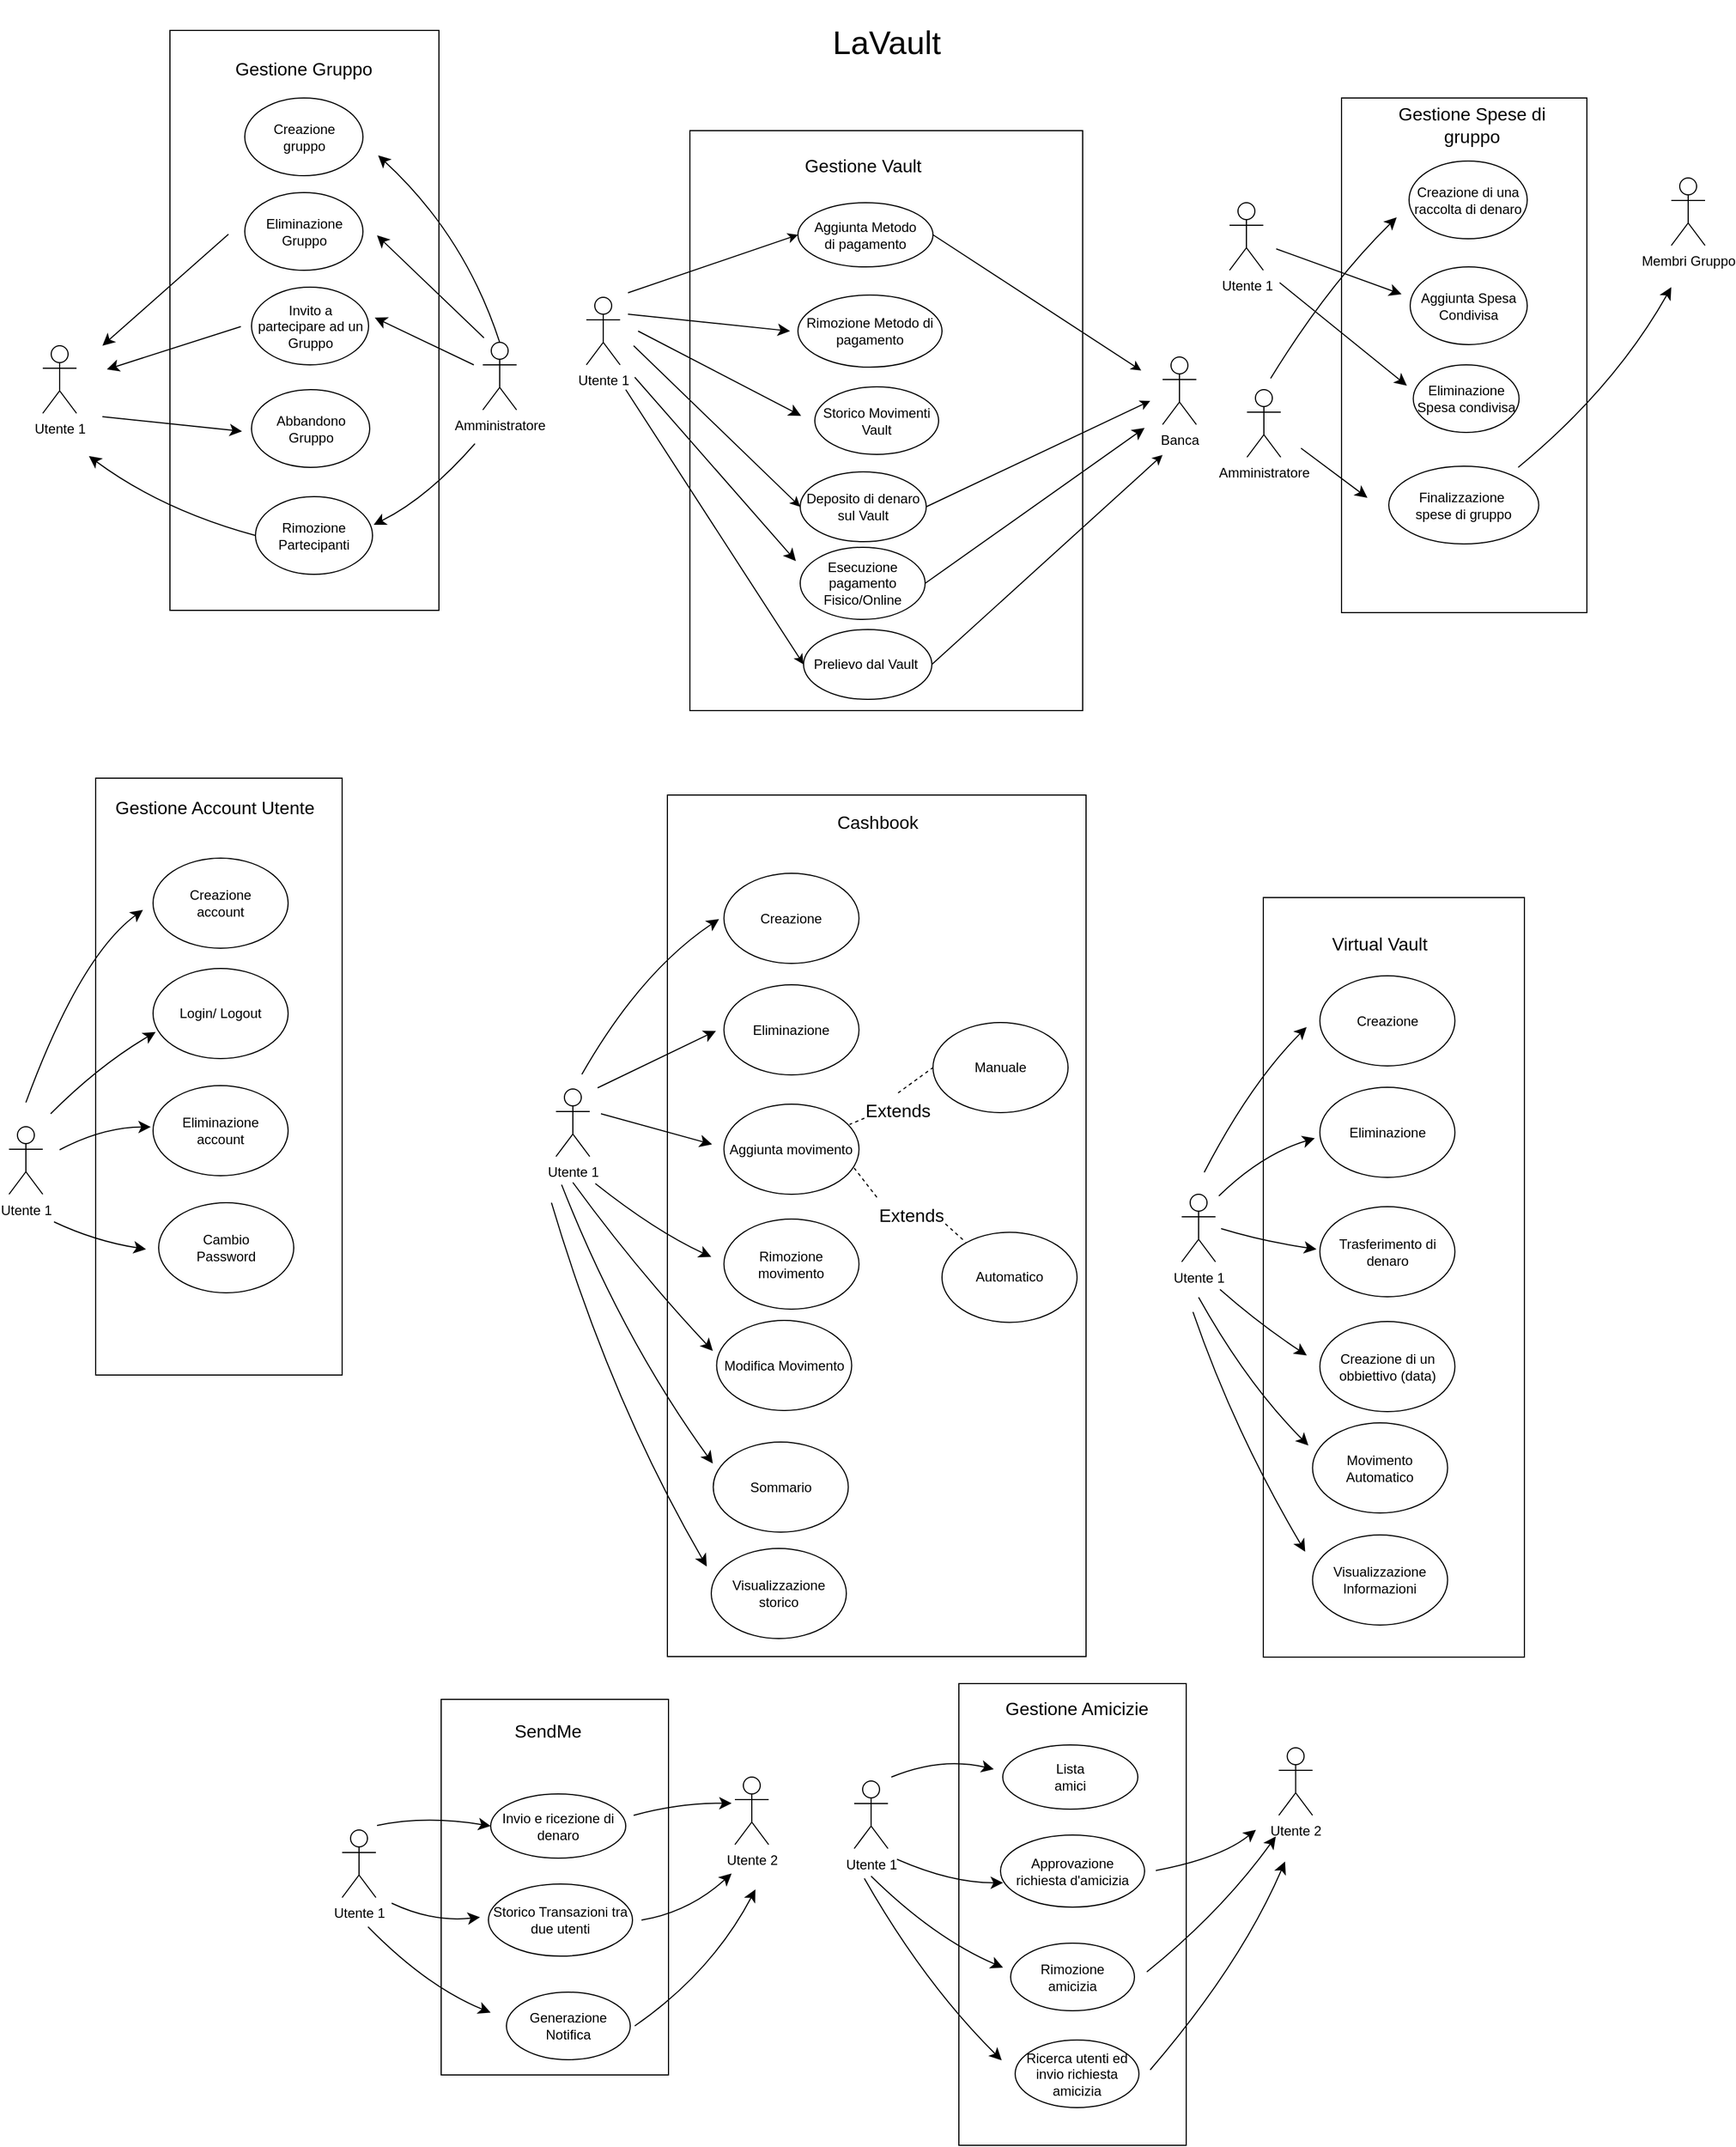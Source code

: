 <mxfile version="26.0.5">
  <diagram name="Pagina-1" id="XzBS-50lBvt5I1FSgO9j">
    <mxGraphModel dx="3234" dy="3071" grid="0" gridSize="10" guides="1" tooltips="1" connect="1" arrows="1" fold="1" page="0" pageScale="1" pageWidth="827" pageHeight="1169" math="0" shadow="0">
      <root>
        <mxCell id="0" />
        <mxCell id="1" parent="0" />
        <mxCell id="zaIpkr8zUmfwl_h3QVsK-23" value="" style="rounded=0;whiteSpace=wrap;html=1;movable=0;resizable=0;rotatable=0;deletable=0;editable=0;locked=1;connectable=0;" parent="1" vertex="1">
          <mxGeometry x="-970" y="-394" width="239" height="515" as="geometry" />
        </mxCell>
        <mxCell id="zaIpkr8zUmfwl_h3QVsK-24" value="" style="rounded=0;whiteSpace=wrap;html=1;movable=0;resizable=0;rotatable=0;deletable=0;editable=0;locked=1;connectable=0;" parent="1" vertex="1">
          <mxGeometry x="-508" y="-305" width="349" height="515" as="geometry" />
        </mxCell>
        <mxCell id="zaIpkr8zUmfwl_h3QVsK-21" value="" style="rounded=0;whiteSpace=wrap;html=1;movable=1;resizable=1;rotatable=1;deletable=1;editable=1;locked=0;connectable=1;" parent="1" vertex="1">
          <mxGeometry x="-1036" y="270" width="219" height="530" as="geometry" />
        </mxCell>
        <mxCell id="6KyymLXXsNYl3Hghha6l-18" value="Creazione&lt;div&gt;account&lt;/div&gt;" style="ellipse;whiteSpace=wrap;html=1;" parent="1" vertex="1">
          <mxGeometry x="-985" y="341" width="120" height="80" as="geometry" />
        </mxCell>
        <mxCell id="zaIpkr8zUmfwl_h3QVsK-45" style="rounded=0;orthogonalLoop=1;jettySize=auto;html=1;entryX=0;entryY=0.5;entryDx=0;entryDy=0;" parent="1" target="6KyymLXXsNYl3Hghha6l-4" edge="1">
          <mxGeometry relative="1" as="geometry">
            <mxPoint x="-563" y="-161" as="sourcePoint" />
          </mxGeometry>
        </mxCell>
        <mxCell id="zaIpkr8zUmfwl_h3QVsK-47" style="rounded=0;orthogonalLoop=1;jettySize=auto;html=1;entryX=0;entryY=0.5;entryDx=0;entryDy=0;" parent="1" target="tS8IGlDE436-7qcTdryh-39" edge="1">
          <mxGeometry relative="1" as="geometry">
            <mxPoint x="-558" y="-114" as="sourcePoint" />
          </mxGeometry>
        </mxCell>
        <mxCell id="zaIpkr8zUmfwl_h3QVsK-48" style="rounded=0;orthogonalLoop=1;jettySize=auto;html=1;entryX=0;entryY=0.5;entryDx=0;entryDy=0;" parent="1" target="zaIpkr8zUmfwl_h3QVsK-13" edge="1">
          <mxGeometry relative="1" as="geometry">
            <mxPoint x="-565" y="-75" as="sourcePoint" />
          </mxGeometry>
        </mxCell>
        <mxCell id="XpmrYAvNGTaTp0vdqRnh-1" style="edgeStyle=none;curved=1;rounded=0;orthogonalLoop=1;jettySize=auto;html=1;fontSize=12;startSize=8;endSize=8;" parent="1" edge="1">
          <mxGeometry relative="1" as="geometry">
            <mxPoint x="-419" y="-127" as="targetPoint" />
            <mxPoint x="-563" y="-142" as="sourcePoint" />
          </mxGeometry>
        </mxCell>
        <mxCell id="XpmrYAvNGTaTp0vdqRnh-3" style="edgeStyle=none;curved=1;rounded=0;orthogonalLoop=1;jettySize=auto;html=1;fontSize=12;startSize=8;endSize=8;" parent="1" edge="1">
          <mxGeometry relative="1" as="geometry">
            <mxPoint x="-409.172" y="-51.759" as="targetPoint" />
            <mxPoint x="-554" y="-127" as="sourcePoint" />
          </mxGeometry>
        </mxCell>
        <mxCell id="XpmrYAvNGTaTp0vdqRnh-4" style="edgeStyle=none;curved=1;rounded=0;orthogonalLoop=1;jettySize=auto;html=1;fontSize=12;startSize=8;endSize=8;" parent="1" edge="1">
          <mxGeometry relative="1" as="geometry">
            <mxPoint x="-413.828" y="77.207" as="targetPoint" />
            <mxPoint x="-557" y="-86" as="sourcePoint" />
          </mxGeometry>
        </mxCell>
        <mxCell id="6KyymLXXsNYl3Hghha6l-11" value="Utente 1" style="shape=umlActor;verticalLabelPosition=bottom;verticalAlign=top;html=1;outlineConnect=0;" parent="1" vertex="1">
          <mxGeometry x="-600" y="-157" width="30" height="60" as="geometry" />
        </mxCell>
        <mxCell id="6KyymLXXsNYl3Hghha6l-31" value="Eliminazione&lt;div&gt;account&lt;/div&gt;" style="ellipse;whiteSpace=wrap;html=1;" parent="1" vertex="1">
          <mxGeometry x="-985" y="543" width="120" height="80" as="geometry" />
        </mxCell>
        <mxCell id="6KyymLXXsNYl3Hghha6l-32" value="Cambio&lt;div&gt;Password&lt;/div&gt;" style="ellipse;whiteSpace=wrap;html=1;" parent="1" vertex="1">
          <mxGeometry x="-980" y="647" width="120" height="80" as="geometry" />
        </mxCell>
        <mxCell id="6KyymLXXsNYl3Hghha6l-59" value="Gestione Vault" style="text;html=1;align=center;verticalAlign=middle;whiteSpace=wrap;rounded=0;fontSize=16;" parent="1" vertex="1">
          <mxGeometry x="-431" y="-289" width="154" height="30" as="geometry" />
        </mxCell>
        <mxCell id="zaIpkr8zUmfwl_h3QVsK-46" style="rounded=0;orthogonalLoop=1;jettySize=auto;html=1;exitX=1;exitY=0.5;exitDx=0;exitDy=0;" parent="1" source="6KyymLXXsNYl3Hghha6l-4" edge="1">
          <mxGeometry relative="1" as="geometry">
            <mxPoint x="-107" y="-92" as="targetPoint" />
          </mxGeometry>
        </mxCell>
        <mxCell id="6KyymLXXsNYl3Hghha6l-4" value="Aggiunta Metodo&lt;div&gt;di pagamento&lt;/div&gt;" style="ellipse;whiteSpace=wrap;html=1;" parent="1" vertex="1">
          <mxGeometry x="-412" y="-241" width="120" height="57" as="geometry" />
        </mxCell>
        <mxCell id="hLajElMQLOy5cyFr1ajE-12" style="edgeStyle=none;curved=1;rounded=0;orthogonalLoop=1;jettySize=auto;html=1;fontSize=12;startSize=8;endSize=8;" edge="1" parent="1">
          <mxGeometry relative="1" as="geometry">
            <mxPoint x="-906" y="-38" as="targetPoint" />
            <mxPoint x="-1030" y="-51" as="sourcePoint" />
          </mxGeometry>
        </mxCell>
        <mxCell id="6KyymLXXsNYl3Hghha6l-65" value="Utente 1" style="shape=umlActor;verticalLabelPosition=bottom;verticalAlign=top;html=1;outlineConnect=0;" parent="1" vertex="1">
          <mxGeometry x="-1083" y="-114" width="30" height="60" as="geometry" />
        </mxCell>
        <mxCell id="6KyymLXXsNYl3Hghha6l-74" value="Gestione Gruppo" style="text;html=1;align=center;verticalAlign=middle;whiteSpace=wrap;rounded=0;fontSize=16;" parent="1" vertex="1">
          <mxGeometry x="-944" y="-375" width="186" height="30" as="geometry" />
        </mxCell>
        <mxCell id="6KyymLXXsNYl3Hghha6l-90" value="Login/ Logout" style="ellipse;whiteSpace=wrap;html=1;" parent="1" vertex="1">
          <mxGeometry x="-985" y="439" width="120" height="80" as="geometry" />
        </mxCell>
        <mxCell id="6KyymLXXsNYl3Hghha6l-100" value="Gestione Account Utente" style="text;html=1;align=center;verticalAlign=middle;whiteSpace=wrap;rounded=0;fontSize=16;" parent="1" vertex="1">
          <mxGeometry x="-1041" y="281" width="222" height="30" as="geometry" />
        </mxCell>
        <mxCell id="Ago6emkh6B27smQ5KSHw-44" style="edgeStyle=none;curved=1;rounded=0;orthogonalLoop=1;jettySize=auto;html=1;fontSize=12;startSize=8;endSize=8;" parent="1" edge="1">
          <mxGeometry relative="1" as="geometry">
            <mxPoint x="-786" y="-212" as="targetPoint" />
            <mxPoint x="-691" y="-121" as="sourcePoint" />
          </mxGeometry>
        </mxCell>
        <mxCell id="hLajElMQLOy5cyFr1ajE-8" style="edgeStyle=none;curved=1;rounded=0;orthogonalLoop=1;jettySize=auto;html=1;fontSize=12;startSize=8;endSize=8;" edge="1" parent="1">
          <mxGeometry relative="1" as="geometry">
            <mxPoint x="-788" y="-139" as="targetPoint" />
            <mxPoint x="-700" y="-97" as="sourcePoint" />
          </mxGeometry>
        </mxCell>
        <mxCell id="hLajElMQLOy5cyFr1ajE-10" style="edgeStyle=none;curved=1;rounded=0;orthogonalLoop=1;jettySize=auto;html=1;fontSize=12;startSize=8;endSize=8;" edge="1" parent="1">
          <mxGeometry relative="1" as="geometry">
            <mxPoint x="-789" y="45" as="targetPoint" />
            <mxPoint x="-699" y="-27" as="sourcePoint" />
            <Array as="points">
              <mxPoint x="-741" y="21" />
            </Array>
          </mxGeometry>
        </mxCell>
        <mxCell id="hLajElMQLOy5cyFr1ajE-15" style="edgeStyle=none;curved=1;rounded=0;orthogonalLoop=1;jettySize=auto;html=1;exitX=0.5;exitY=0;exitDx=0;exitDy=0;exitPerimeter=0;fontSize=12;startSize=8;endSize=8;" edge="1" parent="1" source="6KyymLXXsNYl3Hghha6l-101">
          <mxGeometry relative="1" as="geometry">
            <mxPoint x="-785" y="-283" as="targetPoint" />
            <Array as="points">
              <mxPoint x="-708" y="-212" />
            </Array>
          </mxGeometry>
        </mxCell>
        <mxCell id="6KyymLXXsNYl3Hghha6l-101" value="Amministratore" style="shape=umlActor;verticalLabelPosition=bottom;verticalAlign=top;html=1;outlineConnect=0;" parent="1" vertex="1">
          <mxGeometry x="-692" y="-117" width="30" height="60" as="geometry" />
        </mxCell>
        <mxCell id="tS8IGlDE436-7qcTdryh-3" value="Abbandono&lt;div&gt;Gruppo&lt;/div&gt;" style="ellipse;whiteSpace=wrap;html=1;" parent="1" vertex="1">
          <mxGeometry x="-897.5" y="-75" width="105" height="69" as="geometry" />
        </mxCell>
        <mxCell id="hLajElMQLOy5cyFr1ajE-11" style="edgeStyle=none;curved=1;rounded=0;orthogonalLoop=1;jettySize=auto;html=1;exitX=0;exitY=0.5;exitDx=0;exitDy=0;fontSize=12;startSize=8;endSize=8;" edge="1" parent="1" source="tS8IGlDE436-7qcTdryh-4">
          <mxGeometry relative="1" as="geometry">
            <mxPoint x="-1042" y="-16" as="targetPoint" />
            <Array as="points">
              <mxPoint x="-977" y="32" />
            </Array>
          </mxGeometry>
        </mxCell>
        <mxCell id="tS8IGlDE436-7qcTdryh-4" value="Rimozione&lt;div&gt;Partecipanti&lt;/div&gt;" style="ellipse;whiteSpace=wrap;html=1;" parent="1" vertex="1">
          <mxGeometry x="-894" y="20" width="104" height="69" as="geometry" />
        </mxCell>
        <mxCell id="tS8IGlDE436-7qcTdryh-37" value="Rimozione Metodo di pagamento" style="ellipse;whiteSpace=wrap;html=1;" parent="1" vertex="1">
          <mxGeometry x="-412" y="-159" width="128" height="64" as="geometry" />
        </mxCell>
        <mxCell id="tS8IGlDE436-7qcTdryh-39" value="Deposito di denaro sul Vault" style="ellipse;whiteSpace=wrap;html=1;" parent="1" vertex="1">
          <mxGeometry x="-410" y="-2" width="112" height="62" as="geometry" />
        </mxCell>
        <mxCell id="zaIpkr8zUmfwl_h3QVsK-7" value="Creazione&lt;div&gt;gruppo&lt;/div&gt;" style="ellipse;whiteSpace=wrap;html=1;" parent="1" vertex="1">
          <mxGeometry x="-903.5" y="-334" width="105" height="69" as="geometry" />
        </mxCell>
        <mxCell id="Ago6emkh6B27smQ5KSHw-45" style="edgeStyle=none;curved=1;rounded=0;orthogonalLoop=1;jettySize=auto;html=1;fontSize=12;startSize=8;endSize=8;" parent="1" edge="1">
          <mxGeometry relative="1" as="geometry">
            <mxPoint x="-1030" y="-114" as="targetPoint" />
            <mxPoint x="-918" y="-213" as="sourcePoint" />
          </mxGeometry>
        </mxCell>
        <mxCell id="zaIpkr8zUmfwl_h3QVsK-9" value="Eliminazione&lt;div&gt;Gruppo&lt;/div&gt;" style="ellipse;whiteSpace=wrap;html=1;" parent="1" vertex="1">
          <mxGeometry x="-903.5" y="-250" width="105" height="69" as="geometry" />
        </mxCell>
        <mxCell id="hLajElMQLOy5cyFr1ajE-9" style="edgeStyle=none;curved=1;rounded=0;orthogonalLoop=1;jettySize=auto;html=1;fontSize=12;startSize=8;endSize=8;" edge="1" parent="1">
          <mxGeometry relative="1" as="geometry">
            <mxPoint x="-1026" y="-93" as="targetPoint" />
            <mxPoint x="-907" y="-131" as="sourcePoint" />
          </mxGeometry>
        </mxCell>
        <mxCell id="zaIpkr8zUmfwl_h3QVsK-10" value="Invito a partecipare ad un Gruppo" style="ellipse;whiteSpace=wrap;html=1;" parent="1" vertex="1">
          <mxGeometry x="-897.5" y="-166" width="104" height="69" as="geometry" />
        </mxCell>
        <mxCell id="XpmrYAvNGTaTp0vdqRnh-5" style="edgeStyle=none;curved=1;rounded=0;orthogonalLoop=1;jettySize=auto;html=1;exitX=1;exitY=0.5;exitDx=0;exitDy=0;fontSize=12;startSize=8;endSize=8;" parent="1" source="zaIpkr8zUmfwl_h3QVsK-12" edge="1">
          <mxGeometry relative="1" as="geometry">
            <mxPoint x="-104" y="-41" as="targetPoint" />
          </mxGeometry>
        </mxCell>
        <mxCell id="zaIpkr8zUmfwl_h3QVsK-12" value="Esecuzione pagamento Fisico/Online" style="ellipse;whiteSpace=wrap;html=1;" parent="1" vertex="1">
          <mxGeometry x="-410" y="65" width="111" height="64" as="geometry" />
        </mxCell>
        <mxCell id="zaIpkr8zUmfwl_h3QVsK-13" value="Prelievo dal Vault&amp;nbsp;" style="ellipse;whiteSpace=wrap;html=1;" parent="1" vertex="1">
          <mxGeometry x="-407" y="138" width="114" height="62" as="geometry" />
        </mxCell>
        <mxCell id="zaIpkr8zUmfwl_h3QVsK-15" value="Storico Movimenti Vault" style="ellipse;whiteSpace=wrap;html=1;" parent="1" vertex="1">
          <mxGeometry x="-397" y="-77.5" width="110" height="60" as="geometry" />
        </mxCell>
        <mxCell id="zaIpkr8zUmfwl_h3QVsK-18" value="Banca" style="shape=umlActor;verticalLabelPosition=bottom;verticalAlign=top;html=1;outlineConnect=0;" parent="1" vertex="1">
          <mxGeometry x="-88" y="-104" width="30" height="60" as="geometry" />
        </mxCell>
        <mxCell id="Ago6emkh6B27smQ5KSHw-75" style="edgeStyle=none;curved=1;rounded=0;orthogonalLoop=1;jettySize=auto;html=1;fontSize=12;startSize=8;endSize=8;" parent="1" edge="1">
          <mxGeometry relative="1" as="geometry">
            <mxPoint x="-1098" y="558" as="sourcePoint" />
            <mxPoint x="-994" y="387" as="targetPoint" />
            <Array as="points">
              <mxPoint x="-1050" y="428" />
            </Array>
          </mxGeometry>
        </mxCell>
        <mxCell id="Ago6emkh6B27smQ5KSHw-77" style="edgeStyle=none;curved=1;rounded=0;orthogonalLoop=1;jettySize=auto;html=1;fontSize=12;startSize=8;endSize=8;" parent="1" edge="1">
          <mxGeometry relative="1" as="geometry">
            <mxPoint x="-987" y="579.714" as="targetPoint" />
            <mxPoint x="-1068" y="600" as="sourcePoint" />
            <Array as="points">
              <mxPoint x="-1030" y="580" />
            </Array>
          </mxGeometry>
        </mxCell>
        <mxCell id="Ago6emkh6B27smQ5KSHw-78" style="edgeStyle=none;curved=1;rounded=0;orthogonalLoop=1;jettySize=auto;html=1;fontSize=12;startSize=8;endSize=8;" parent="1" edge="1">
          <mxGeometry relative="1" as="geometry">
            <mxPoint x="-991.286" y="688.286" as="targetPoint" />
            <mxPoint x="-1073" y="664" as="sourcePoint" />
            <Array as="points">
              <mxPoint x="-1037" y="681" />
            </Array>
          </mxGeometry>
        </mxCell>
        <mxCell id="Ago6emkh6B27smQ5KSHw-79" style="edgeStyle=none;curved=1;rounded=0;orthogonalLoop=1;jettySize=auto;html=1;fontSize=12;startSize=8;endSize=8;" parent="1" edge="1">
          <mxGeometry relative="1" as="geometry">
            <mxPoint x="-982.714" y="495.429" as="targetPoint" />
            <mxPoint x="-1076" y="568" as="sourcePoint" />
            <Array as="points">
              <mxPoint x="-1033" y="525" />
            </Array>
          </mxGeometry>
        </mxCell>
        <mxCell id="zaIpkr8zUmfwl_h3QVsK-22" value="Utente 1" style="shape=umlActor;verticalLabelPosition=bottom;verticalAlign=top;html=1;outlineConnect=0;" parent="1" vertex="1">
          <mxGeometry x="-1113" y="579.5" width="30" height="60" as="geometry" />
        </mxCell>
        <mxCell id="zaIpkr8zUmfwl_h3QVsK-26" value="" style="rounded=0;whiteSpace=wrap;html=1;movable=0;resizable=0;rotatable=0;deletable=0;editable=0;locked=1;connectable=0;" parent="1" vertex="1">
          <mxGeometry x="-729" y="1088" width="202" height="333.5" as="geometry" />
        </mxCell>
        <mxCell id="Ago6emkh6B27smQ5KSHw-60" style="edgeStyle=none;curved=1;rounded=0;orthogonalLoop=1;jettySize=auto;html=1;entryX=0;entryY=0.5;entryDx=0;entryDy=0;fontSize=12;startSize=8;endSize=8;" parent="1" target="zaIpkr8zUmfwl_h3QVsK-29" edge="1">
          <mxGeometry relative="1" as="geometry">
            <mxPoint x="-786" y="1200" as="sourcePoint" />
            <Array as="points">
              <mxPoint x="-743" y="1191" />
            </Array>
          </mxGeometry>
        </mxCell>
        <mxCell id="Ago6emkh6B27smQ5KSHw-62" style="edgeStyle=none;curved=1;rounded=0;orthogonalLoop=1;jettySize=auto;html=1;fontSize=12;startSize=8;endSize=8;" parent="1" edge="1">
          <mxGeometry relative="1" as="geometry">
            <mxPoint x="-694.471" y="1281.471" as="targetPoint" />
            <mxPoint x="-773" y="1269" as="sourcePoint" />
            <Array as="points">
              <mxPoint x="-737" y="1286" />
            </Array>
          </mxGeometry>
        </mxCell>
        <mxCell id="Ago6emkh6B27smQ5KSHw-64" style="edgeStyle=none;curved=1;rounded=0;orthogonalLoop=1;jettySize=auto;html=1;fontSize=12;startSize=8;endSize=8;" parent="1" edge="1">
          <mxGeometry relative="1" as="geometry">
            <mxPoint x="-685.059" y="1366.176" as="targetPoint" />
            <mxPoint x="-794" y="1290" as="sourcePoint" />
            <Array as="points">
              <mxPoint x="-742" y="1343" />
            </Array>
          </mxGeometry>
        </mxCell>
        <mxCell id="zaIpkr8zUmfwl_h3QVsK-27" value="Utente 1" style="shape=umlActor;verticalLabelPosition=bottom;verticalAlign=top;html=1;outlineConnect=0;" parent="1" vertex="1">
          <mxGeometry x="-817" y="1204" width="30" height="60" as="geometry" />
        </mxCell>
        <mxCell id="zaIpkr8zUmfwl_h3QVsK-28" value="SendMe" style="text;html=1;align=center;verticalAlign=middle;whiteSpace=wrap;rounded=0;fontSize=16;" parent="1" vertex="1">
          <mxGeometry x="-711" y="1101" width="154" height="30" as="geometry" />
        </mxCell>
        <mxCell id="Ago6emkh6B27smQ5KSHw-61" style="edgeStyle=none;curved=1;rounded=0;orthogonalLoop=1;jettySize=auto;html=1;fontSize=12;startSize=8;endSize=8;" parent="1" edge="1">
          <mxGeometry relative="1" as="geometry">
            <mxPoint x="-470.941" y="1180.294" as="targetPoint" />
            <mxPoint x="-558" y="1191" as="sourcePoint" />
            <Array as="points">
              <mxPoint x="-518" y="1180" />
            </Array>
          </mxGeometry>
        </mxCell>
        <mxCell id="zaIpkr8zUmfwl_h3QVsK-29" value="Invio e ricezione di denaro" style="ellipse;whiteSpace=wrap;html=1;" parent="1" vertex="1">
          <mxGeometry x="-685" y="1172" width="120" height="57" as="geometry" />
        </mxCell>
        <mxCell id="Ago6emkh6B27smQ5KSHw-63" style="edgeStyle=none;curved=1;rounded=0;orthogonalLoop=1;jettySize=auto;html=1;fontSize=12;startSize=8;endSize=8;" parent="1" edge="1">
          <mxGeometry relative="1" as="geometry">
            <mxPoint x="-470.941" y="1242.647" as="targetPoint" />
            <mxPoint x="-551" y="1284" as="sourcePoint" />
            <Array as="points">
              <mxPoint x="-509" y="1277" />
            </Array>
          </mxGeometry>
        </mxCell>
        <mxCell id="zaIpkr8zUmfwl_h3QVsK-30" value="Storico Transazioni tra due utenti" style="ellipse;whiteSpace=wrap;html=1;" parent="1" vertex="1">
          <mxGeometry x="-687" y="1252" width="128" height="64" as="geometry" />
        </mxCell>
        <mxCell id="Ago6emkh6B27smQ5KSHw-65" style="edgeStyle=none;curved=1;rounded=0;orthogonalLoop=1;jettySize=auto;html=1;fontSize=12;startSize=8;endSize=8;" parent="1" edge="1">
          <mxGeometry relative="1" as="geometry">
            <mxPoint x="-449.765" y="1256.765" as="targetPoint" />
            <mxPoint x="-557" y="1378" as="sourcePoint" />
            <Array as="points">
              <mxPoint x="-489" y="1331" />
            </Array>
          </mxGeometry>
        </mxCell>
        <mxCell id="zaIpkr8zUmfwl_h3QVsK-35" value="Generazione Notifica" style="ellipse;whiteSpace=wrap;html=1;" parent="1" vertex="1">
          <mxGeometry x="-671" y="1348" width="110" height="60" as="geometry" />
        </mxCell>
        <mxCell id="zaIpkr8zUmfwl_h3QVsK-36" value="Utente 2" style="shape=umlActor;verticalLabelPosition=bottom;verticalAlign=top;html=1;outlineConnect=0;" parent="1" vertex="1">
          <mxGeometry x="-468" y="1157" width="30" height="60" as="geometry" />
        </mxCell>
        <mxCell id="zaIpkr8zUmfwl_h3QVsK-49" style="rounded=0;orthogonalLoop=1;jettySize=auto;html=1;exitX=1;exitY=0.5;exitDx=0;exitDy=0;" parent="1" source="zaIpkr8zUmfwl_h3QVsK-13" edge="1">
          <mxGeometry relative="1" as="geometry">
            <mxPoint x="-88" y="-17" as="targetPoint" />
          </mxGeometry>
        </mxCell>
        <mxCell id="zaIpkr8zUmfwl_h3QVsK-50" style="rounded=0;orthogonalLoop=1;jettySize=auto;html=1;exitX=1;exitY=0.5;exitDx=0;exitDy=0;" parent="1" source="tS8IGlDE436-7qcTdryh-39" edge="1">
          <mxGeometry relative="1" as="geometry">
            <mxPoint x="-99" y="-65" as="targetPoint" />
          </mxGeometry>
        </mxCell>
        <mxCell id="zaIpkr8zUmfwl_h3QVsK-51" value="" style="rounded=0;whiteSpace=wrap;html=1;movable=0;resizable=0;rotatable=0;deletable=0;editable=0;locked=1;connectable=0;" parent="1" vertex="1">
          <mxGeometry x="-269" y="1074" width="202" height="410" as="geometry" />
        </mxCell>
        <mxCell id="Ago6emkh6B27smQ5KSHw-66" style="edgeStyle=none;curved=1;rounded=0;orthogonalLoop=1;jettySize=auto;html=1;fontSize=12;startSize=8;endSize=8;" parent="1" edge="1">
          <mxGeometry relative="1" as="geometry">
            <mxPoint x="-329" y="1157" as="sourcePoint" />
            <mxPoint x="-238" y="1150" as="targetPoint" />
            <Array as="points">
              <mxPoint x="-285" y="1139" />
            </Array>
          </mxGeometry>
        </mxCell>
        <mxCell id="Ago6emkh6B27smQ5KSHw-67" style="edgeStyle=none;curved=1;rounded=0;orthogonalLoop=1;jettySize=auto;html=1;fontSize=12;startSize=8;endSize=8;" parent="1" edge="1">
          <mxGeometry relative="1" as="geometry">
            <mxPoint x="-229.765" y="1250.882" as="targetPoint" />
            <mxPoint x="-324" y="1230" as="sourcePoint" />
            <Array as="points">
              <mxPoint x="-276" y="1251" />
            </Array>
          </mxGeometry>
        </mxCell>
        <mxCell id="Ago6emkh6B27smQ5KSHw-69" style="edgeStyle=none;curved=1;rounded=0;orthogonalLoop=1;jettySize=auto;html=1;fontSize=12;startSize=8;endSize=8;" parent="1" edge="1">
          <mxGeometry relative="1" as="geometry">
            <mxPoint x="-229.765" y="1326.176" as="targetPoint" />
            <mxPoint x="-347" y="1245" as="sourcePoint" />
            <Array as="points">
              <mxPoint x="-291" y="1300" />
            </Array>
          </mxGeometry>
        </mxCell>
        <mxCell id="Ago6emkh6B27smQ5KSHw-71" style="edgeStyle=none;curved=1;rounded=0;orthogonalLoop=1;jettySize=auto;html=1;fontSize=12;startSize=8;endSize=8;" parent="1" edge="1">
          <mxGeometry relative="1" as="geometry">
            <mxPoint x="-230.941" y="1408.529" as="targetPoint" />
            <mxPoint x="-353" y="1247" as="sourcePoint" />
            <Array as="points">
              <mxPoint x="-300" y="1340" />
            </Array>
          </mxGeometry>
        </mxCell>
        <mxCell id="zaIpkr8zUmfwl_h3QVsK-53" value="Utente 1" style="shape=umlActor;verticalLabelPosition=bottom;verticalAlign=top;html=1;outlineConnect=0;" parent="1" vertex="1">
          <mxGeometry x="-362" y="1160.5" width="30" height="60" as="geometry" />
        </mxCell>
        <mxCell id="zaIpkr8zUmfwl_h3QVsK-54" value="Gestione Amicizie" style="text;html=1;align=center;verticalAlign=middle;whiteSpace=wrap;rounded=0;fontSize=16;" parent="1" vertex="1">
          <mxGeometry x="-241" y="1081" width="154" height="30" as="geometry" />
        </mxCell>
        <mxCell id="zaIpkr8zUmfwl_h3QVsK-55" value="Lista&lt;div&gt;amici&lt;/div&gt;" style="ellipse;whiteSpace=wrap;html=1;" parent="1" vertex="1">
          <mxGeometry x="-230" y="1128.5" width="120" height="57" as="geometry" />
        </mxCell>
        <mxCell id="Ago6emkh6B27smQ5KSHw-68" style="edgeStyle=none;curved=1;rounded=0;orthogonalLoop=1;jettySize=auto;html=1;fontSize=12;startSize=8;endSize=8;" parent="1" edge="1">
          <mxGeometry relative="1" as="geometry">
            <mxPoint x="-5.059" y="1203.824" as="targetPoint" />
            <mxPoint x="-94" y="1240" as="sourcePoint" />
            <Array as="points">
              <mxPoint x="-36" y="1229" />
            </Array>
          </mxGeometry>
        </mxCell>
        <mxCell id="zaIpkr8zUmfwl_h3QVsK-56" value="Approvazione&lt;div&gt;richiesta d&#39;amicizia&lt;/div&gt;" style="ellipse;whiteSpace=wrap;html=1;" parent="1" vertex="1">
          <mxGeometry x="-232" y="1208.5" width="128" height="64" as="geometry" />
        </mxCell>
        <mxCell id="Ago6emkh6B27smQ5KSHw-70" style="edgeStyle=none;curved=1;rounded=0;orthogonalLoop=1;jettySize=auto;html=1;fontSize=12;startSize=8;endSize=8;" parent="1" edge="1">
          <mxGeometry relative="1" as="geometry">
            <mxPoint x="12.588" y="1209.706" as="targetPoint" />
            <mxPoint x="-102" y="1330" as="sourcePoint" />
            <Array as="points">
              <mxPoint x="-36" y="1277" />
            </Array>
          </mxGeometry>
        </mxCell>
        <mxCell id="zaIpkr8zUmfwl_h3QVsK-57" value="Rimozione&lt;div&gt;amicizia&lt;/div&gt;" style="ellipse;whiteSpace=wrap;html=1;" parent="1" vertex="1">
          <mxGeometry x="-223" y="1304.5" width="110" height="60" as="geometry" />
        </mxCell>
        <mxCell id="zaIpkr8zUmfwl_h3QVsK-58" value="Utente 2" style="shape=umlActor;verticalLabelPosition=bottom;verticalAlign=top;html=1;outlineConnect=0;" parent="1" vertex="1">
          <mxGeometry x="15.25" y="1131" width="30" height="60" as="geometry" />
        </mxCell>
        <mxCell id="Ago6emkh6B27smQ5KSHw-72" style="edgeStyle=none;curved=1;rounded=0;orthogonalLoop=1;jettySize=auto;html=1;fontSize=12;startSize=8;endSize=8;" parent="1" edge="1">
          <mxGeometry relative="1" as="geometry">
            <mxPoint x="20.824" y="1232.059" as="targetPoint" />
            <mxPoint x="-99" y="1417" as="sourcePoint" />
            <Array as="points">
              <mxPoint x="-19" y="1324" />
            </Array>
          </mxGeometry>
        </mxCell>
        <mxCell id="zaIpkr8zUmfwl_h3QVsK-69" value="Ricerca utenti ed invio richiesta amicizia" style="ellipse;whiteSpace=wrap;html=1;" parent="1" vertex="1">
          <mxGeometry x="-219" y="1390.5" width="110" height="60" as="geometry" />
        </mxCell>
        <mxCell id="zaIpkr8zUmfwl_h3QVsK-88" value="" style="rounded=0;whiteSpace=wrap;html=1;movable=0;resizable=0;rotatable=0;deletable=0;editable=0;locked=1;connectable=0;" parent="1" vertex="1">
          <mxGeometry x="71" y="-334" width="218" height="457" as="geometry" />
        </mxCell>
        <mxCell id="Ago6emkh6B27smQ5KSHw-53" style="edgeStyle=none;curved=1;rounded=0;orthogonalLoop=1;jettySize=auto;html=1;fontSize=12;startSize=8;endSize=8;" parent="1" edge="1">
          <mxGeometry relative="1" as="geometry">
            <mxPoint x="124.353" y="-159.706" as="targetPoint" />
            <mxPoint x="13" y="-200" as="sourcePoint" />
          </mxGeometry>
        </mxCell>
        <mxCell id="Ago6emkh6B27smQ5KSHw-54" style="edgeStyle=none;curved=1;rounded=0;orthogonalLoop=1;jettySize=auto;html=1;fontSize=12;startSize=8;endSize=8;" parent="1" edge="1">
          <mxGeometry relative="1" as="geometry">
            <mxPoint x="129.059" y="-78.529" as="targetPoint" />
            <mxPoint x="16" y="-170" as="sourcePoint" />
          </mxGeometry>
        </mxCell>
        <mxCell id="zaIpkr8zUmfwl_h3QVsK-89" value="Utente 1" style="shape=umlActor;verticalLabelPosition=bottom;verticalAlign=top;html=1;outlineConnect=0;" parent="1" vertex="1">
          <mxGeometry x="-28.5" y="-241" width="30" height="60" as="geometry" />
        </mxCell>
        <mxCell id="zaIpkr8zUmfwl_h3QVsK-91" value="Gestione Spese di gruppo" style="text;html=1;align=center;verticalAlign=middle;whiteSpace=wrap;rounded=0;fontSize=16;" parent="1" vertex="1">
          <mxGeometry x="93.75" y="-325" width="186" height="30" as="geometry" />
        </mxCell>
        <mxCell id="XpmrYAvNGTaTp0vdqRnh-11" style="edgeStyle=none;curved=1;rounded=0;orthogonalLoop=1;jettySize=auto;html=1;fontSize=12;startSize=8;endSize=8;" parent="1" edge="1">
          <mxGeometry relative="1" as="geometry">
            <mxPoint x="35" y="-23" as="sourcePoint" />
            <mxPoint x="94" y="21" as="targetPoint" />
          </mxGeometry>
        </mxCell>
        <mxCell id="hLajElMQLOy5cyFr1ajE-16" style="edgeStyle=none;curved=1;rounded=0;orthogonalLoop=1;jettySize=auto;html=1;fontSize=12;startSize=8;endSize=8;" edge="1" parent="1">
          <mxGeometry relative="1" as="geometry">
            <mxPoint x="120" y="-228" as="targetPoint" />
            <mxPoint x="8" y="-85" as="sourcePoint" />
            <Array as="points">
              <mxPoint x="59" y="-168" />
            </Array>
          </mxGeometry>
        </mxCell>
        <mxCell id="zaIpkr8zUmfwl_h3QVsK-92" value="Amministratore" style="shape=umlActor;verticalLabelPosition=bottom;verticalAlign=top;html=1;outlineConnect=0;" parent="1" vertex="1">
          <mxGeometry x="-13" y="-75" width="30" height="60" as="geometry" />
        </mxCell>
        <mxCell id="zaIpkr8zUmfwl_h3QVsK-95" value="Eliminazione Spesa condivisa" style="ellipse;whiteSpace=wrap;html=1;" parent="1" vertex="1">
          <mxGeometry x="134.75" y="-97" width="94" height="60" as="geometry" />
        </mxCell>
        <mxCell id="zaIpkr8zUmfwl_h3QVsK-96" value="Creazione di una raccolta di denaro" style="ellipse;whiteSpace=wrap;html=1;" parent="1" vertex="1">
          <mxGeometry x="131" y="-278" width="105" height="69" as="geometry" />
        </mxCell>
        <mxCell id="zaIpkr8zUmfwl_h3QVsK-98" value="Aggiunta Spesa&lt;div&gt;Condivisa&lt;/div&gt;" style="ellipse;whiteSpace=wrap;html=1;" parent="1" vertex="1">
          <mxGeometry x="132" y="-184" width="104" height="69" as="geometry" />
        </mxCell>
        <mxCell id="XpmrYAvNGTaTp0vdqRnh-10" style="edgeStyle=none;curved=1;rounded=0;orthogonalLoop=1;jettySize=auto;html=1;fontSize=12;startSize=8;endSize=8;" parent="1" edge="1">
          <mxGeometry relative="1" as="geometry">
            <mxPoint x="364" y="-166" as="targetPoint" />
            <mxPoint x="228" y="-6" as="sourcePoint" />
            <Array as="points">
              <mxPoint x="313" y="-76" />
            </Array>
          </mxGeometry>
        </mxCell>
        <mxCell id="zaIpkr8zUmfwl_h3QVsK-99" value="Finalizzazione&amp;nbsp;&lt;div&gt;spese di gruppo&lt;/div&gt;" style="ellipse;whiteSpace=wrap;html=1;" parent="1" vertex="1">
          <mxGeometry x="113" y="-7" width="133.25" height="69" as="geometry" />
        </mxCell>
        <mxCell id="zaIpkr8zUmfwl_h3QVsK-100" value="" style="rounded=0;whiteSpace=wrap;html=1;movable=0;resizable=0;rotatable=0;deletable=0;editable=0;locked=1;connectable=0;" parent="1" vertex="1">
          <mxGeometry x="1.5" y="376" width="232" height="674.5" as="geometry" />
        </mxCell>
        <mxCell id="zaIpkr8zUmfwl_h3QVsK-101" value="Creazione" style="ellipse;whiteSpace=wrap;html=1;" parent="1" vertex="1">
          <mxGeometry x="51.75" y="445.5" width="120" height="80" as="geometry" />
        </mxCell>
        <mxCell id="zaIpkr8zUmfwl_h3QVsK-102" value="Movimento Automatico" style="ellipse;whiteSpace=wrap;html=1;" parent="1" vertex="1">
          <mxGeometry x="45.25" y="842.5" width="120" height="80" as="geometry" />
        </mxCell>
        <mxCell id="zaIpkr8zUmfwl_h3QVsK-103" value="Trasferimento di denaro" style="ellipse;whiteSpace=wrap;html=1;" parent="1" vertex="1">
          <mxGeometry x="51.75" y="650.5" width="120" height="80" as="geometry" />
        </mxCell>
        <mxCell id="zaIpkr8zUmfwl_h3QVsK-104" value="Creazione di un obbiettivo (data)" style="ellipse;whiteSpace=wrap;html=1;" parent="1" vertex="1">
          <mxGeometry x="51.75" y="752.5" width="120" height="80" as="geometry" />
        </mxCell>
        <mxCell id="zaIpkr8zUmfwl_h3QVsK-105" value="Eliminazione" style="ellipse;whiteSpace=wrap;html=1;" parent="1" vertex="1">
          <mxGeometry x="51.75" y="544.5" width="120" height="80" as="geometry" />
        </mxCell>
        <mxCell id="zaIpkr8zUmfwl_h3QVsK-106" value="Virtual Vault" style="text;html=1;align=center;verticalAlign=middle;whiteSpace=wrap;rounded=0;fontSize=16;" parent="1" vertex="1">
          <mxGeometry x="-5.75" y="402" width="222" height="30" as="geometry" />
        </mxCell>
        <mxCell id="zaIpkr8zUmfwl_h3QVsK-107" value="Visualizzazione Informazioni" style="ellipse;whiteSpace=wrap;html=1;" parent="1" vertex="1">
          <mxGeometry x="45.25" y="942" width="120" height="80" as="geometry" />
        </mxCell>
        <mxCell id="Ago6emkh6B27smQ5KSHw-83" style="edgeStyle=none;curved=1;rounded=0;orthogonalLoop=1;jettySize=auto;html=1;fontSize=12;startSize=8;endSize=8;" parent="1" edge="1">
          <mxGeometry relative="1" as="geometry">
            <mxPoint x="-51" y="620" as="sourcePoint" />
            <mxPoint x="40" y="491" as="targetPoint" />
            <Array as="points">
              <mxPoint x="-10" y="541" />
            </Array>
          </mxGeometry>
        </mxCell>
        <mxCell id="Ago6emkh6B27smQ5KSHw-84" style="edgeStyle=none;curved=1;rounded=0;orthogonalLoop=1;jettySize=auto;html=1;fontSize=12;startSize=8;endSize=8;" parent="1" edge="1">
          <mxGeometry relative="1" as="geometry">
            <mxPoint x="47.286" y="589.714" as="targetPoint" />
            <mxPoint x="-38" y="641" as="sourcePoint" />
            <Array as="points">
              <mxPoint y="604" />
            </Array>
          </mxGeometry>
        </mxCell>
        <mxCell id="Ago6emkh6B27smQ5KSHw-85" style="edgeStyle=none;curved=1;rounded=0;orthogonalLoop=1;jettySize=auto;html=1;fontSize=12;startSize=8;endSize=8;" parent="1" edge="1">
          <mxGeometry relative="1" as="geometry">
            <mxPoint x="48.714" y="688.286" as="targetPoint" />
            <mxPoint x="-36" y="670" as="sourcePoint" />
            <Array as="points">
              <mxPoint y="681" />
            </Array>
          </mxGeometry>
        </mxCell>
        <mxCell id="Ago6emkh6B27smQ5KSHw-86" style="edgeStyle=none;curved=1;rounded=0;orthogonalLoop=1;jettySize=auto;html=1;fontSize=12;startSize=8;endSize=8;" parent="1" edge="1">
          <mxGeometry relative="1" as="geometry">
            <mxPoint x="40.143" y="782.571" as="targetPoint" />
            <mxPoint x="-37" y="724" as="sourcePoint" />
            <Array as="points">
              <mxPoint x="-3" y="754" />
            </Array>
          </mxGeometry>
        </mxCell>
        <mxCell id="Ago6emkh6B27smQ5KSHw-87" style="edgeStyle=none;curved=1;rounded=0;orthogonalLoop=1;jettySize=auto;html=1;fontSize=12;startSize=8;endSize=8;" parent="1" edge="1">
          <mxGeometry relative="1" as="geometry">
            <mxPoint x="41.571" y="862.571" as="targetPoint" />
            <mxPoint x="-56" y="731" as="sourcePoint" />
            <Array as="points">
              <mxPoint x="-13" y="808" />
            </Array>
          </mxGeometry>
        </mxCell>
        <mxCell id="Ago6emkh6B27smQ5KSHw-88" style="edgeStyle=none;curved=1;rounded=0;orthogonalLoop=1;jettySize=auto;html=1;fontSize=12;startSize=8;endSize=8;" parent="1" edge="1">
          <mxGeometry relative="1" as="geometry">
            <mxPoint x="38.714" y="956.857" as="targetPoint" />
            <mxPoint x="-61" y="744" as="sourcePoint" />
            <Array as="points">
              <mxPoint x="-24" y="851" />
            </Array>
          </mxGeometry>
        </mxCell>
        <mxCell id="zaIpkr8zUmfwl_h3QVsK-111" value="Utente 1" style="shape=umlActor;verticalLabelPosition=bottom;verticalAlign=top;html=1;outlineConnect=0;" parent="1" vertex="1">
          <mxGeometry x="-71" y="639.5" width="30" height="60" as="geometry" />
        </mxCell>
        <mxCell id="zaIpkr8zUmfwl_h3QVsK-113" value="" style="rounded=0;whiteSpace=wrap;html=1;movable=0;resizable=0;rotatable=0;deletable=0;editable=0;locked=1;connectable=0;" parent="1" vertex="1">
          <mxGeometry x="-528" y="285" width="372" height="765" as="geometry" />
        </mxCell>
        <mxCell id="zaIpkr8zUmfwl_h3QVsK-114" value="Creazione" style="ellipse;whiteSpace=wrap;html=1;" parent="1" vertex="1">
          <mxGeometry x="-477.75" y="354.5" width="120" height="80" as="geometry" />
        </mxCell>
        <mxCell id="zaIpkr8zUmfwl_h3QVsK-115" value="Modifica Movimento" style="ellipse;whiteSpace=wrap;html=1;" parent="1" vertex="1">
          <mxGeometry x="-484.25" y="751.5" width="120" height="80" as="geometry" />
        </mxCell>
        <mxCell id="zaIpkr8zUmfwl_h3QVsK-116" value="Aggiunta movimento" style="ellipse;whiteSpace=wrap;html=1;" parent="1" vertex="1">
          <mxGeometry x="-477.75" y="559.5" width="120" height="80" as="geometry" />
        </mxCell>
        <mxCell id="zaIpkr8zUmfwl_h3QVsK-117" value="Rimozione movimento" style="ellipse;whiteSpace=wrap;html=1;" parent="1" vertex="1">
          <mxGeometry x="-477.75" y="661.5" width="120" height="80" as="geometry" />
        </mxCell>
        <mxCell id="zaIpkr8zUmfwl_h3QVsK-118" value="Eliminazione" style="ellipse;whiteSpace=wrap;html=1;" parent="1" vertex="1">
          <mxGeometry x="-477.75" y="453.5" width="120" height="80" as="geometry" />
        </mxCell>
        <mxCell id="zaIpkr8zUmfwl_h3QVsK-119" value="Cashbook" style="text;html=1;align=center;verticalAlign=middle;whiteSpace=wrap;rounded=0;fontSize=16;" parent="1" vertex="1">
          <mxGeometry x="-452" y="294" width="222" height="30" as="geometry" />
        </mxCell>
        <mxCell id="zaIpkr8zUmfwl_h3QVsK-120" value="Sommario" style="ellipse;whiteSpace=wrap;html=1;" parent="1" vertex="1">
          <mxGeometry x="-487.25" y="859.5" width="120" height="80" as="geometry" />
        </mxCell>
        <mxCell id="XpmrYAvNGTaTp0vdqRnh-12" style="edgeStyle=none;curved=1;rounded=0;orthogonalLoop=1;jettySize=auto;html=1;fontSize=12;startSize=8;endSize=8;" parent="1" edge="1">
          <mxGeometry relative="1" as="geometry">
            <mxPoint x="-482.103" y="395.138" as="targetPoint" />
            <mxPoint x="-604" y="533" as="sourcePoint" />
            <Array as="points">
              <mxPoint x="-552" y="442" />
            </Array>
          </mxGeometry>
        </mxCell>
        <mxCell id="XpmrYAvNGTaTp0vdqRnh-13" style="edgeStyle=none;curved=1;rounded=0;orthogonalLoop=1;jettySize=auto;html=1;fontSize=12;startSize=8;endSize=8;" parent="1" edge="1">
          <mxGeometry relative="1" as="geometry">
            <mxPoint x="-484.862" y="494.448" as="targetPoint" />
            <mxPoint x="-590" y="545" as="sourcePoint" />
          </mxGeometry>
        </mxCell>
        <mxCell id="XpmrYAvNGTaTp0vdqRnh-14" style="edgeStyle=none;curved=1;rounded=0;orthogonalLoop=1;jettySize=auto;html=1;fontSize=12;startSize=8;endSize=8;" parent="1" edge="1">
          <mxGeometry relative="1" as="geometry">
            <mxPoint x="-488.31" y="595.138" as="targetPoint" />
            <mxPoint x="-587" y="568" as="sourcePoint" />
          </mxGeometry>
        </mxCell>
        <mxCell id="XpmrYAvNGTaTp0vdqRnh-15" style="edgeStyle=none;curved=1;rounded=0;orthogonalLoop=1;jettySize=auto;html=1;fontSize=12;startSize=8;endSize=8;" parent="1" edge="1">
          <mxGeometry relative="1" as="geometry">
            <mxPoint x="-489" y="695.138" as="targetPoint" />
            <mxPoint x="-592" y="630" as="sourcePoint" />
            <Array as="points">
              <mxPoint x="-539" y="672" />
            </Array>
          </mxGeometry>
        </mxCell>
        <mxCell id="XpmrYAvNGTaTp0vdqRnh-16" style="edgeStyle=none;curved=1;rounded=0;orthogonalLoop=1;jettySize=auto;html=1;fontSize=12;startSize=8;endSize=8;" parent="1" edge="1">
          <mxGeometry relative="1" as="geometry">
            <mxPoint x="-487.621" y="778.586" as="targetPoint" />
            <mxPoint x="-612" y="629" as="sourcePoint" />
            <Array as="points">
              <mxPoint x="-555" y="707" />
            </Array>
          </mxGeometry>
        </mxCell>
        <mxCell id="XpmrYAvNGTaTp0vdqRnh-17" style="edgeStyle=none;curved=1;rounded=0;orthogonalLoop=1;jettySize=auto;html=1;fontSize=12;startSize=8;endSize=8;" parent="1" edge="1">
          <mxGeometry relative="1" as="geometry">
            <mxPoint x="-487.621" y="878.586" as="targetPoint" />
            <mxPoint x="-622" y="631" as="sourcePoint" />
            <Array as="points">
              <mxPoint x="-569" y="766" />
            </Array>
          </mxGeometry>
        </mxCell>
        <mxCell id="hLajElMQLOy5cyFr1ajE-7" style="edgeStyle=none;curved=1;rounded=0;orthogonalLoop=1;jettySize=auto;html=1;fontSize=12;startSize=8;endSize=8;" edge="1" parent="1">
          <mxGeometry relative="1" as="geometry">
            <mxPoint x="-493" y="970" as="targetPoint" />
            <mxPoint x="-631" y="647" as="sourcePoint" />
            <Array as="points">
              <mxPoint x="-579" y="822" />
            </Array>
          </mxGeometry>
        </mxCell>
        <mxCell id="zaIpkr8zUmfwl_h3QVsK-122" value="Utente 1" style="shape=umlActor;verticalLabelPosition=bottom;verticalAlign=top;html=1;outlineConnect=0;" parent="1" vertex="1">
          <mxGeometry x="-627" y="546" width="30" height="60" as="geometry" />
        </mxCell>
        <mxCell id="zaIpkr8zUmfwl_h3QVsK-123" value="Manuale" style="ellipse;whiteSpace=wrap;html=1;" parent="1" vertex="1">
          <mxGeometry x="-292" y="487" width="120" height="80" as="geometry" />
        </mxCell>
        <mxCell id="zaIpkr8zUmfwl_h3QVsK-124" value="Automatico" style="ellipse;whiteSpace=wrap;html=1;" parent="1" vertex="1">
          <mxGeometry x="-284" y="673.25" width="120" height="80" as="geometry" />
        </mxCell>
        <mxCell id="zaIpkr8zUmfwl_h3QVsK-127" value="&lt;font style=&quot;font-size: 29px;&quot;&gt;LaVault&lt;/font&gt;" style="text;html=1;align=center;verticalAlign=middle;whiteSpace=wrap;rounded=0;" parent="1" vertex="1">
          <mxGeometry x="-444.5" y="-421" width="222" height="76" as="geometry" />
        </mxCell>
        <mxCell id="Ago6emkh6B27smQ5KSHw-89" value="Extends" style="text;html=1;align=center;verticalAlign=middle;whiteSpace=wrap;rounded=0;fontSize=16;" parent="1" vertex="1">
          <mxGeometry x="-341" y="643.25" width="60" height="30" as="geometry" />
        </mxCell>
        <mxCell id="Ago6emkh6B27smQ5KSHw-92" value="Extends" style="text;html=1;align=center;verticalAlign=middle;whiteSpace=wrap;rounded=0;fontSize=16;" parent="1" vertex="1">
          <mxGeometry x="-353" y="549.5" width="60" height="30" as="geometry" />
        </mxCell>
        <mxCell id="Ago6emkh6B27smQ5KSHw-93" value="" style="endArrow=none;dashed=1;html=1;rounded=0;fontSize=12;startSize=8;endSize=8;curved=1;exitX=0;exitY=0.75;exitDx=0;exitDy=0;entryX=0.93;entryY=0.225;entryDx=0;entryDy=0;entryPerimeter=0;" parent="1" source="Ago6emkh6B27smQ5KSHw-92" target="zaIpkr8zUmfwl_h3QVsK-116" edge="1">
          <mxGeometry width="50" height="50" relative="1" as="geometry">
            <mxPoint x="-326" y="677" as="sourcePoint" />
            <mxPoint x="-359" y="582" as="targetPoint" />
          </mxGeometry>
        </mxCell>
        <mxCell id="Ago6emkh6B27smQ5KSHw-95" value="" style="endArrow=none;dashed=1;html=1;rounded=0;fontSize=12;startSize=8;endSize=8;curved=1;exitX=0.5;exitY=0;exitDx=0;exitDy=0;entryX=0;entryY=0.5;entryDx=0;entryDy=0;" parent="1" source="Ago6emkh6B27smQ5KSHw-92" target="zaIpkr8zUmfwl_h3QVsK-123" edge="1">
          <mxGeometry width="50" height="50" relative="1" as="geometry">
            <mxPoint x="-326" y="539" as="sourcePoint" />
            <mxPoint x="-276" y="489" as="targetPoint" />
          </mxGeometry>
        </mxCell>
        <mxCell id="Ago6emkh6B27smQ5KSHw-96" style="edgeStyle=none;curved=1;rounded=0;orthogonalLoop=1;jettySize=auto;html=1;entryX=0.608;entryY=-0.009;entryDx=0;entryDy=0;entryPerimeter=0;fontSize=12;startSize=8;endSize=8;" parent="1" source="Ago6emkh6B27smQ5KSHw-92" target="Ago6emkh6B27smQ5KSHw-92" edge="1">
          <mxGeometry relative="1" as="geometry" />
        </mxCell>
        <mxCell id="Ago6emkh6B27smQ5KSHw-97" value="" style="endArrow=none;dashed=1;html=1;rounded=0;fontSize=12;startSize=8;endSize=8;curved=1;exitX=0.964;exitY=0.708;exitDx=0;exitDy=0;entryX=0;entryY=0;entryDx=0;entryDy=0;exitPerimeter=0;" parent="1" source="zaIpkr8zUmfwl_h3QVsK-116" target="Ago6emkh6B27smQ5KSHw-89" edge="1">
          <mxGeometry width="50" height="50" relative="1" as="geometry">
            <mxPoint x="-313" y="560" as="sourcePoint" />
            <mxPoint x="-282" y="537" as="targetPoint" />
          </mxGeometry>
        </mxCell>
        <mxCell id="Ago6emkh6B27smQ5KSHw-99" value="" style="endArrow=none;dashed=1;html=1;rounded=0;fontSize=12;startSize=8;endSize=8;curved=1;exitX=1;exitY=0.75;exitDx=0;exitDy=0;" parent="1" source="Ago6emkh6B27smQ5KSHw-89" edge="1">
          <mxGeometry width="50" height="50" relative="1" as="geometry">
            <mxPoint x="-352" y="626" as="sourcePoint" />
            <mxPoint x="-263" y="682" as="targetPoint" />
          </mxGeometry>
        </mxCell>
        <mxCell id="XpmrYAvNGTaTp0vdqRnh-7" value="Membri Gruppo" style="shape=umlActor;verticalLabelPosition=bottom;verticalAlign=top;html=1;outlineConnect=0;direction=east;" parent="1" vertex="1">
          <mxGeometry x="364" y="-263" width="30" height="60" as="geometry" />
        </mxCell>
        <mxCell id="hLajElMQLOy5cyFr1ajE-5" value="Visualizzazione storico" style="ellipse;whiteSpace=wrap;html=1;" vertex="1" parent="1">
          <mxGeometry x="-489" y="954" width="120" height="80" as="geometry" />
        </mxCell>
      </root>
    </mxGraphModel>
  </diagram>
</mxfile>
